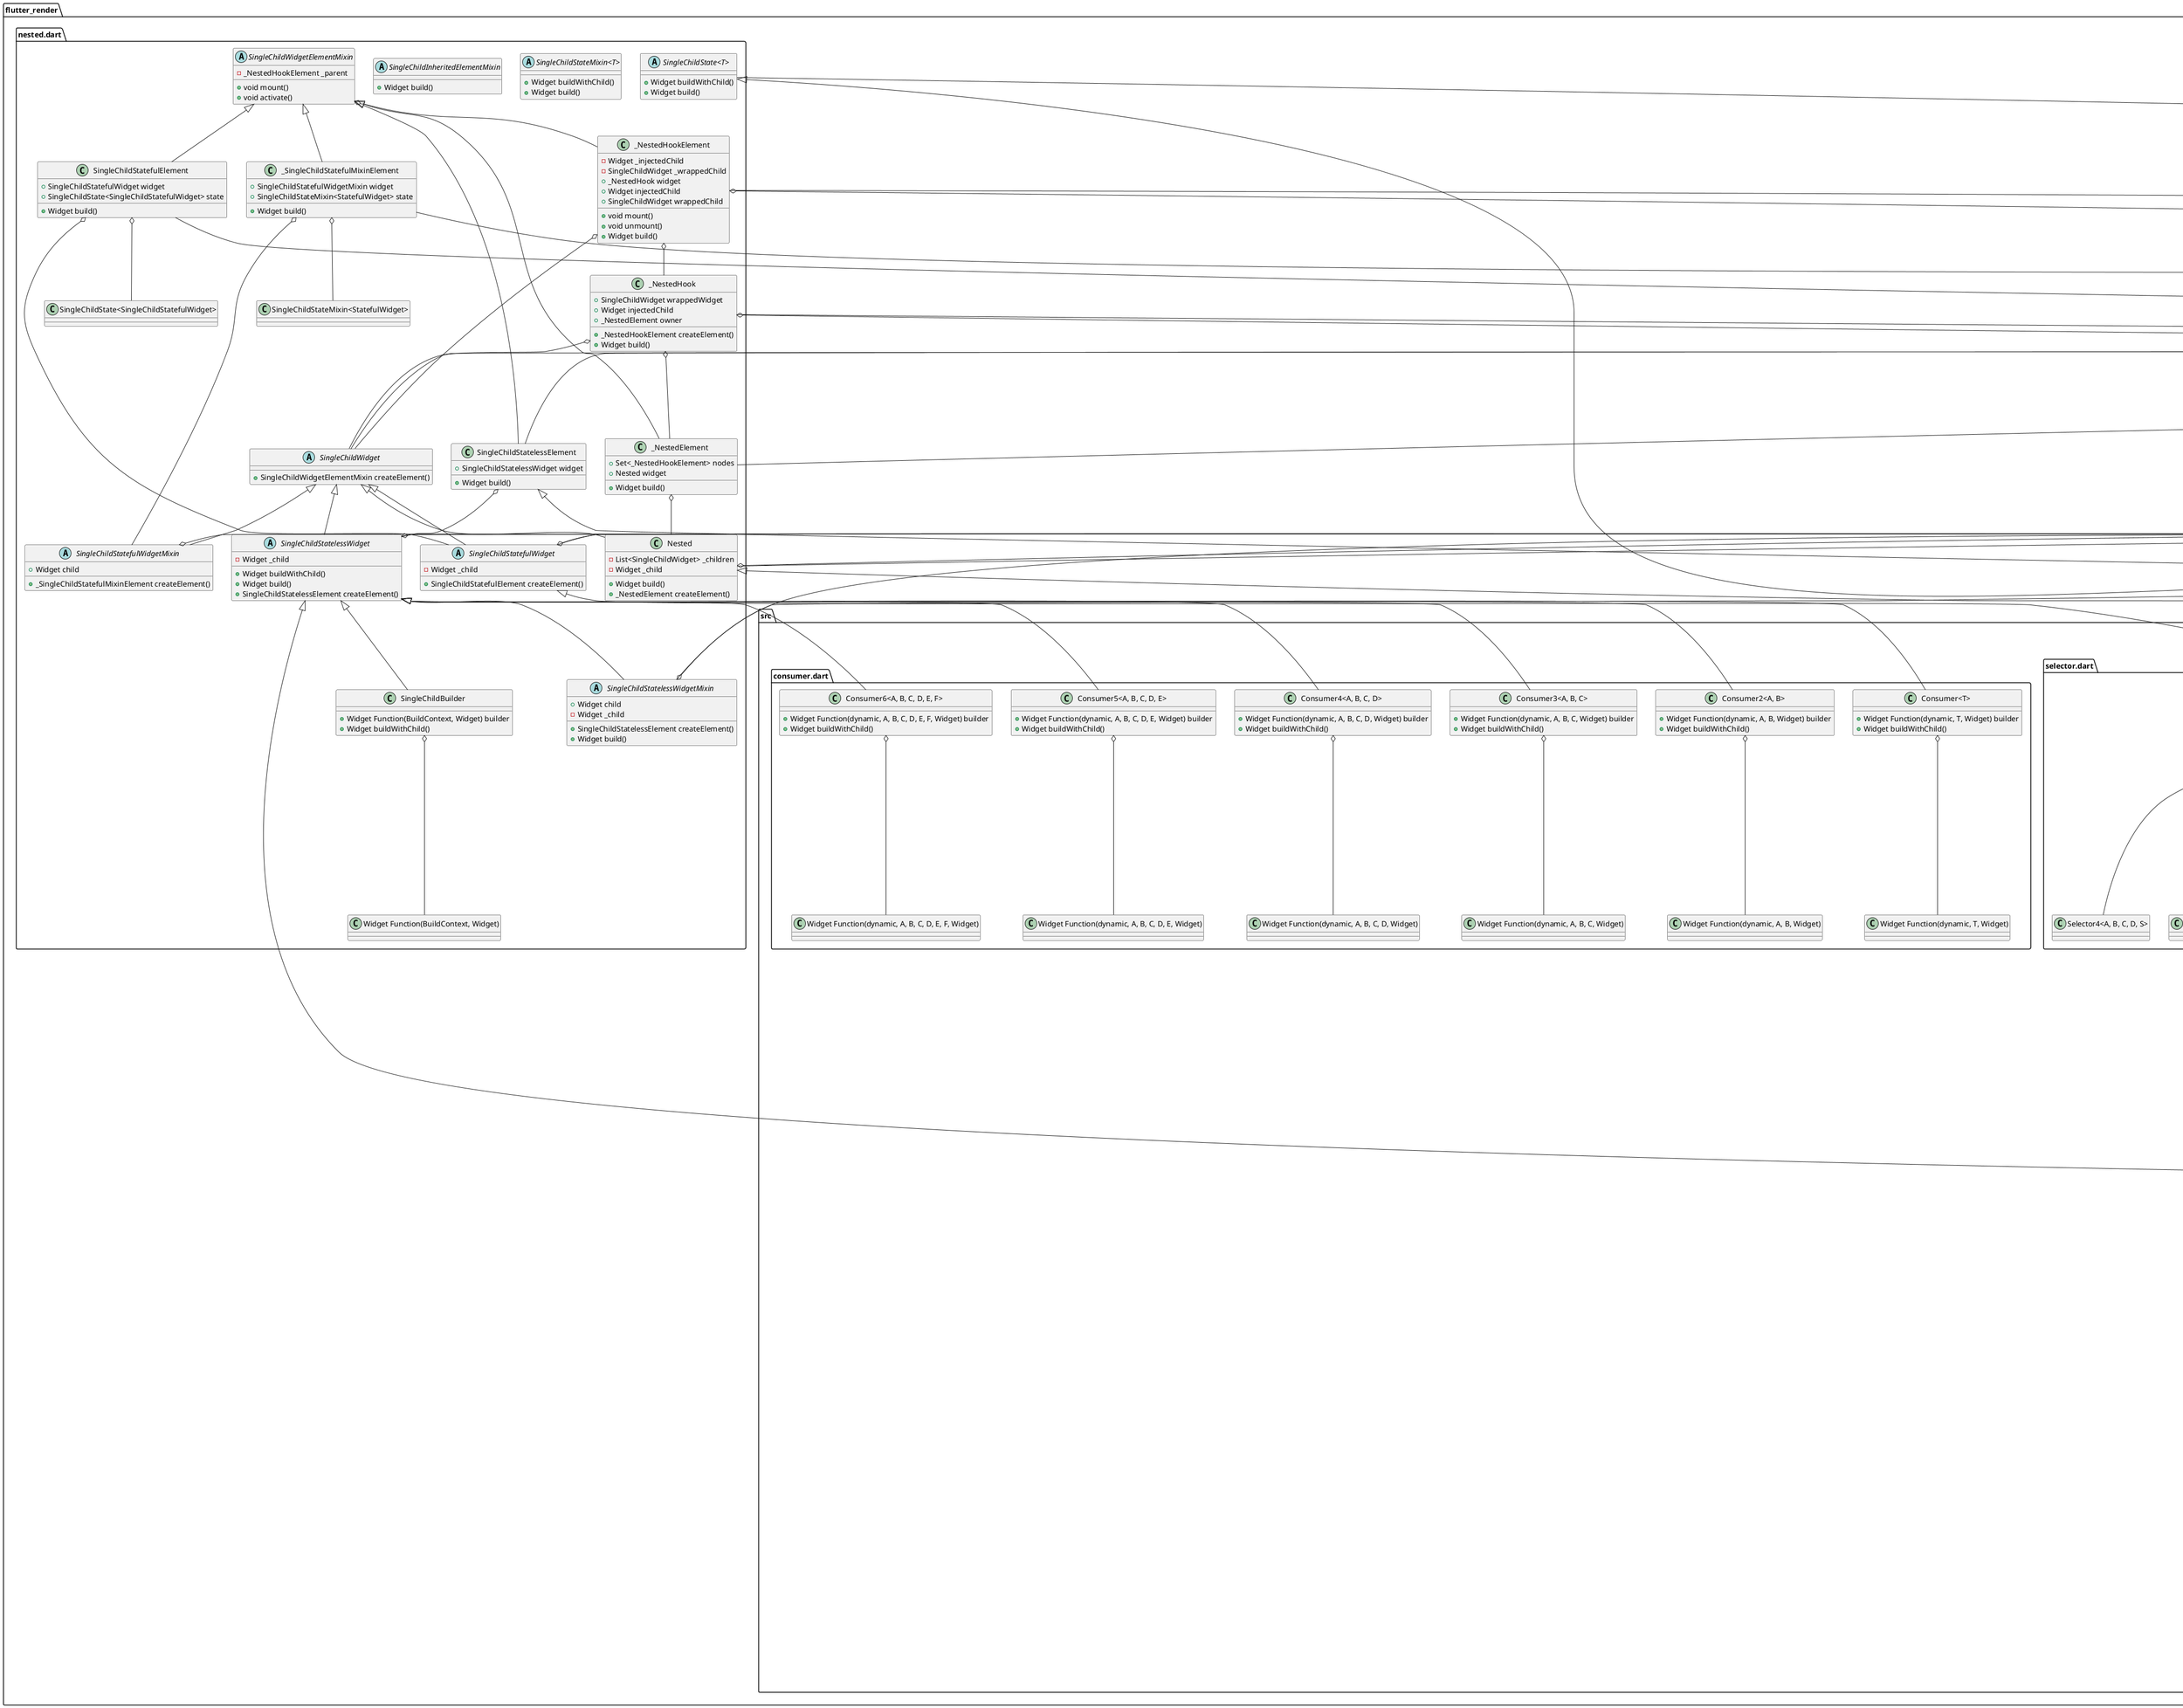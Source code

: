 @startuml
set namespaceSeparator ::

abstract class "flutter_render::nested.dart::SingleChildWidgetElementMixin" {
  -_NestedHookElement _parent
  +void mount()
  +void activate()
}

"flutter_render::nested.dart::SingleChildWidgetElementMixin" o-- "flutter_render::nested.dart::_NestedHookElement"

abstract class "flutter_render::nested.dart::SingleChildStatelessWidgetMixin" {
  +Widget child
  -Widget _child
  +SingleChildStatelessElement createElement()
  +Widget build()
}

"flutter_render::nested.dart::SingleChildStatelessWidgetMixin" o-- "flutter::src::widgets::framework.dart::Widget"
"flutter::src::widgets::framework.dart::StatelessWidget" <|-- "flutter_render::nested.dart::SingleChildStatelessWidgetMixin"
"flutter_render::nested.dart::SingleChildStatelessWidget" <|-- "flutter_render::nested.dart::SingleChildStatelessWidgetMixin"

abstract class "flutter_render::nested.dart::SingleChildStatefulWidgetMixin" {
  +Widget child
  +_SingleChildStatefulMixinElement createElement()
}

"flutter_render::nested.dart::SingleChildStatefulWidgetMixin" o-- "flutter::src::widgets::framework.dart::Widget"
"flutter_render::nested.dart::SingleChildWidget" <|-- "flutter_render::nested.dart::SingleChildStatefulWidgetMixin"

abstract class "flutter_render::nested.dart::SingleChildStateMixin<T>" {
  +Widget buildWithChild()
  +Widget build()
}

abstract class "flutter_render::nested.dart::SingleChildInheritedElementMixin" {
  +Widget build()
}

class "flutter_render::nested.dart::Nested" {
  -List<SingleChildWidget> _children
  -Widget _child
  +Widget build()
  +_NestedElement createElement()
}

"flutter_render::nested.dart::Nested" o-- "flutter::src::widgets::framework.dart::Widget"
"flutter::src::widgets::framework.dart::StatelessWidget" <|-- "flutter_render::nested.dart::Nested"
"flutter_render::nested.dart::SingleChildWidget" <|-- "flutter_render::nested.dart::Nested"

class "flutter_render::nested.dart::_NestedElement" {
  +Set<_NestedHookElement> nodes
  +Nested widget
  +Widget build()
}

"flutter_render::nested.dart::_NestedElement" o-- "flutter_render::nested.dart::Nested"
"flutter::src::widgets::framework.dart::StatelessElement" <|-- "flutter_render::nested.dart::_NestedElement"
"flutter_render::nested.dart::SingleChildWidgetElementMixin" <|-- "flutter_render::nested.dart::_NestedElement"

class "flutter_render::nested.dart::_NestedHook" {
  +SingleChildWidget wrappedWidget
  +Widget injectedChild
  +_NestedElement owner
  +_NestedHookElement createElement()
  +Widget build()
}

"flutter_render::nested.dart::_NestedHook" o-- "flutter_render::nested.dart::SingleChildWidget"
"flutter_render::nested.dart::_NestedHook" o-- "flutter::src::widgets::framework.dart::Widget"
"flutter_render::nested.dart::_NestedHook" o-- "flutter_render::nested.dart::_NestedElement"
"flutter::src::widgets::framework.dart::StatelessWidget" <|-- "flutter_render::nested.dart::_NestedHook"

class "flutter_render::nested.dart::_NestedHookElement" {
  -Widget _injectedChild
  -SingleChildWidget _wrappedChild
  +_NestedHook widget
  +Widget injectedChild
  +SingleChildWidget wrappedChild
  +void mount()
  +void unmount()
  +Widget build()
}

"flutter_render::nested.dart::_NestedHookElement" o-- "flutter::src::widgets::framework.dart::Widget"
"flutter_render::nested.dart::_NestedHookElement" o-- "flutter_render::nested.dart::SingleChildWidget"
"flutter_render::nested.dart::_NestedHookElement" o-- "flutter_render::nested.dart::_NestedHook"
"flutter::src::widgets::framework.dart::StatelessElement" <|-- "flutter_render::nested.dart::_NestedHookElement"

abstract class "flutter_render::nested.dart::SingleChildWidget" {
  +SingleChildWidgetElementMixin createElement()
}

"flutter::src::widgets::framework.dart::Widget" <|-- "flutter_render::nested.dart::SingleChildWidget"

abstract class "flutter_render::nested.dart::SingleChildStatelessWidget" {
  -Widget _child
  +Widget buildWithChild()
  +Widget build()
  +SingleChildStatelessElement createElement()
}

"flutter_render::nested.dart::SingleChildStatelessWidget" o-- "flutter::src::widgets::framework.dart::Widget"
"flutter::src::widgets::framework.dart::StatelessWidget" <|-- "flutter_render::nested.dart::SingleChildStatelessWidget"
"flutter_render::nested.dart::SingleChildWidget" <|-- "flutter_render::nested.dart::SingleChildStatelessWidget"

class "flutter_render::nested.dart::SingleChildStatelessElement" {
  +SingleChildStatelessWidget widget
  +Widget build()
}

"flutter_render::nested.dart::SingleChildStatelessElement" o-- "flutter_render::nested.dart::SingleChildStatelessWidget"
"flutter::src::widgets::framework.dart::StatelessElement" <|-- "flutter_render::nested.dart::SingleChildStatelessElement"
"flutter_render::nested.dart::SingleChildWidgetElementMixin" <|-- "flutter_render::nested.dart::SingleChildStatelessElement"

abstract class "flutter_render::nested.dart::SingleChildStatefulWidget" {
  -Widget _child
  +SingleChildStatefulElement createElement()
}

"flutter_render::nested.dart::SingleChildStatefulWidget" o-- "flutter::src::widgets::framework.dart::Widget"
"flutter::src::widgets::framework.dart::StatefulWidget" <|-- "flutter_render::nested.dart::SingleChildStatefulWidget"
"flutter_render::nested.dart::SingleChildWidget" <|-- "flutter_render::nested.dart::SingleChildStatefulWidget"

abstract class "flutter_render::nested.dart::SingleChildState<T>" {
  +Widget buildWithChild()
  +Widget build()
}

"flutter::src::widgets::framework.dart::State<T>" <|-- "flutter_render::nested.dart::SingleChildState<T>"

class "flutter_render::nested.dart::SingleChildStatefulElement" {
  +SingleChildStatefulWidget widget
  +SingleChildState<SingleChildStatefulWidget> state
  +Widget build()
}

"flutter_render::nested.dart::SingleChildStatefulElement" o-- "flutter_render::nested.dart::SingleChildStatefulWidget"
"flutter_render::nested.dart::SingleChildStatefulElement" o-- "flutter_render::nested.dart::SingleChildState<SingleChildStatefulWidget>"
"flutter::src::widgets::framework.dart::StatefulElement" <|-- "flutter_render::nested.dart::SingleChildStatefulElement"
"flutter_render::nested.dart::SingleChildWidgetElementMixin" <|-- "flutter_render::nested.dart::SingleChildStatefulElement"

class "flutter_render::nested.dart::SingleChildBuilder" {
  +Widget Function(BuildContext, Widget) builder
  +Widget buildWithChild()
}

"flutter_render::nested.dart::SingleChildBuilder" o-- "flutter_render::nested.dart::Widget Function(BuildContext, Widget)"
"flutter_render::nested.dart::SingleChildStatelessWidget" <|-- "flutter_render::nested.dart::SingleChildBuilder"

class "flutter_render::nested.dart::_SingleChildStatefulMixinElement" {
  +SingleChildStatefulWidgetMixin widget
  +SingleChildStateMixin<StatefulWidget> state
  +Widget build()
}

"flutter_render::nested.dart::_SingleChildStatefulMixinElement" o-- "flutter_render::nested.dart::SingleChildStatefulWidgetMixin"
"flutter_render::nested.dart::_SingleChildStatefulMixinElement" o-- "flutter_render::nested.dart::SingleChildStateMixin<StatefulWidget>"
"flutter::src::widgets::framework.dart::StatefulElement" <|-- "flutter_render::nested.dart::_SingleChildStatefulMixinElement"
"flutter_render::nested.dart::SingleChildWidgetElementMixin" <|-- "flutter_render::nested.dart::_SingleChildStatefulMixinElement"

class "flutter_render::src::provider.dart::MultiProvider" {
}

"flutter_render::nested.dart::Nested" <|-- "flutter_render::src::provider.dart::MultiProvider"

class "flutter_render::src::provider.dart::Provider<T>" {
  {static} +void Function<T>(T) debugCheckInvalidValueType
  {static} +T of()
  {static} -_InheritedProviderScopeElement _inheritedElementOf()
}

"flutter_render::src::provider.dart::Provider<T>" o-- "flutter_render::src::provider.dart::void Function<T>(T)"
"flutter_render::src::provider.dart::InheritedProvider<T>" <|-- "flutter_render::src::provider.dart::Provider<T>"

class "flutter_render::src::provider.dart::ProviderNotFoundException" {
  +Type valueType
  +Type widgetType
  +String toString()
}

"dart::core::Exception" <|-- "flutter_render::src::provider.dart::ProviderNotFoundException"

class "flutter_render::src::provider.dart::InheritedProvider<T>" {
  -_Delegate<T> _delegate
  -bool _lazy
  -Widget Function(BuildContext, Widget) _builder
  +void debugFillProperties()
  +_InheritedProviderElement createElement()
  +Widget buildWithChild()
}

"flutter_render::src::provider.dart::InheritedProvider<T>" o-- "flutter_render::src::provider.dart::_Delegate<T>"
"flutter_render::src::provider.dart::InheritedProvider<T>" o-- "flutter::src::widgets::framework.dart::Widget Function(BuildContext, Widget)"
"flutter_render::nested.dart::SingleChildStatelessWidget" <|-- "flutter_render::src::provider.dart::InheritedProvider<T>"

class "flutter_render::src::provider.dart::_InheritedProviderElement<T>" {
  +void debugFillProperties()
}

"flutter_render::nested.dart::SingleChildStatelessElement" <|-- "flutter_render::src::provider.dart::_InheritedProviderElement<T>"

abstract class "flutter_render::src::provider.dart::InheritedContext<T>" {
  +T value
  +bool hasValue
  +void markNeedsNotifyDependents()
}

class "flutter_render::src::provider.dart::_InheritedProviderScope<T>" {
  +InheritedProvider<T> owner
  +bool updateShouldNotify()
  +_InheritedProviderScopeElement createElement()
}

"flutter_render::src::provider.dart::_InheritedProviderScope<T>" o-- "flutter_render::src::provider.dart::InheritedProvider<T>"
"flutter::src::widgets::framework.dart::InheritedWidget" <|-- "flutter_render::src::provider.dart::_InheritedProviderScope<T>"

class "flutter_render::src::provider.dart::_Dependency<T>" {
  +bool shouldClearSelectors
  +bool shouldClearMutationScheduled
  +List<bool Function(T)> selectors
}

class "flutter_render::src::provider.dart::_InheritedProviderScopeElement<T>" {
  -bool _shouldNotifyDependents
  -bool _debugInheritLocked
  -bool _isNotifyDependentsEnabled
  -bool _firstBuild
  -bool _updatedShouldNotify
  -bool _isBuildFromExternalSources
  -_DelegateState<T, _Delegate<T>> _delegateState
  +_InheritedProviderScope<T> widget
  +bool hasValue
  +T value
  +void updateDependencies()
  +void notifyDependent()
  +void performRebuild()
  +void update()
  +void updated()
  +void didChangeDependencies()
  +Widget build()
  +void unmount()
  +void markNeedsNotifyDependents()
  -bool _debugSetInheritedLock()
  +InheritedWidget dependOnInheritedElement()
  +void debugFillProperties()
}

"flutter_render::src::provider.dart::_InheritedProviderScopeElement<T>" o-- "flutter_render::src::provider.dart::_DelegateState<T, _Delegate<T>>"
"flutter_render::src::provider.dart::_InheritedProviderScopeElement<T>" o-- "flutter_render::src::provider.dart::_InheritedProviderScope<T>"
"flutter::src::widgets::framework.dart::InheritedElement" <|-- "flutter_render::src::provider.dart::_InheritedProviderScopeElement<T>"
"flutter_render::src::provider.dart::InheritedContext<T>" <|-- "flutter_render::src::provider.dart::_InheritedProviderScopeElement<T>"

abstract class "flutter_render::src::provider.dart::_Delegate<T>" {
  +_DelegateState createState()
  +void debugFillProperties()
}

abstract class "flutter_render::src::provider.dart::_DelegateState<T, D>" {
  +_InheritedProviderScopeElement<T> element
  +T value
  +D delegate
  +bool hasValue
  +bool debugSetInheritedLock()
  +bool willUpdateDelegate()
  +void dispose()
  +void debugFillProperties()
  +void build()
}

"flutter_render::src::provider.dart::_DelegateState<T, D>" o-- "flutter_render::src::provider.dart::_InheritedProviderScopeElement<T>"

class "flutter_render::src::provider.dart::_CreateInheritedProvider<T>" {
  +T Function(dynamic) create
  +T Function(dynamic, T) update
  -bool Function(T, T) _updateShouldNotify
  +void Function(T) debugCheckInvalidValueType
  +void Function() Function(InheritedContext<T>, T) startListening
  +void Function(dynamic, T) dispose
  +_CreateInheritedProviderState createState()
}

"flutter_render::src::provider.dart::_CreateInheritedProvider<T>" o-- "flutter_render::src::provider.dart::T Function(dynamic)"
"flutter_render::src::provider.dart::_CreateInheritedProvider<T>" o-- "flutter_render::src::provider.dart::T Function(dynamic, T)"
"flutter_render::src::provider.dart::_CreateInheritedProvider<T>" o-- "flutter_render::src::provider.dart::bool Function(T, T)"
"flutter_render::src::provider.dart::_CreateInheritedProvider<T>" o-- "flutter_render::src::provider.dart::void Function(T)"
"flutter_render::src::provider.dart::_CreateInheritedProvider<T>" o-- "flutter_render::src::provider.dart::void Function() Function(InheritedContext<T>, T)"
"flutter_render::src::provider.dart::_CreateInheritedProvider<T>" o-- "flutter_render::src::provider.dart::void Function(dynamic, T)"
"flutter_render::src::provider.dart::_Delegate<T>" <|-- "flutter_render::src::provider.dart::_CreateInheritedProvider<T>"

class "flutter_render::src::provider.dart::_CreateInheritedProviderState<T>" {
  -void Function() _removeListener
  -bool _didInitValue
  -T _value
  -_CreateInheritedProvider<T> _previousWidget
  +T value
  +bool hasValue
  +void dispose()
  +void debugFillProperties()
  +void build()
}

"flutter_render::src::provider.dart::_CreateInheritedProviderState<T>" o-- "dart::ui::void Function()"
"flutter_render::src::provider.dart::_CreateInheritedProviderState<T>" o-- "flutter_render::src::provider.dart::_CreateInheritedProvider<T>"
"flutter_render::src::provider.dart::_DelegateState<T, D>" <|-- "flutter_render::src::provider.dart::_CreateInheritedProviderState<T>"

class "flutter_render::src::provider.dart::_ValueInheritedProvider<T>" {
  +T value
  -bool Function(T, T) _updateShouldNotify
  +void Function() Function(InheritedContext<T>, T) startListening
  +void debugFillProperties()
  +_ValueInheritedProviderState createState()
}

"flutter_render::src::provider.dart::_ValueInheritedProvider<T>" o-- "flutter_render::src::provider.dart::bool Function(T, T)"
"flutter_render::src::provider.dart::_ValueInheritedProvider<T>" o-- "flutter_render::src::provider.dart::void Function() Function(InheritedContext<T>, T)"
"flutter_render::src::provider.dart::_Delegate<T>" <|-- "flutter_render::src::provider.dart::_ValueInheritedProvider<T>"

class "flutter_render::src::provider.dart::_ValueInheritedProviderState<T>" {
  -void Function() _removeListener
  +T value
  +bool hasValue
  +bool willUpdateDelegate()
  +void dispose()
  +void debugFillProperties()
}

"flutter_render::src::provider.dart::_ValueInheritedProviderState<T>" o-- "dart::ui::void Function()"
"flutter_render::src::provider.dart::_DelegateState<T, D>" <|-- "flutter_render::src::provider.dart::_ValueInheritedProviderState<T>"

class "flutter_render::src::provider.dart::DeferredInheritedProvider<T, R>" {
}

"flutter_render::src::provider.dart::InheritedProvider<T>" <|-- "flutter_render::src::provider.dart::DeferredInheritedProvider<T, R>"

abstract class "flutter_render::src::provider.dart::_DeferredDelegate<T, R>" {
  +bool Function(R, R) updateShouldNotify
  +void Function() Function(InheritedContext<R>, void Function(R), T, R) startListening
  +_DeferredDelegateState createState()
}

"flutter_render::src::provider.dart::_DeferredDelegate<T, R>" o-- "flutter_render::src::provider.dart::bool Function(R, R)"
"flutter_render::src::provider.dart::_DeferredDelegate<T, R>" o-- "flutter_render::src::provider.dart::void Function() Function(InheritedContext<R>, void Function(R), T, R)"
"flutter_render::src::provider.dart::_Delegate<T>" <|-- "flutter_render::src::provider.dart::_DeferredDelegate<T, R>"

abstract class "flutter_render::src::provider.dart::_DeferredDelegateState<T, R, W>" {
  -void Function() _removeListener
  -R _value
  -bool _hasValue
  +T controller
  +R value
  +bool isLoaded
  +bool hasValue
  +void dispose()
  +void setState()
}

"flutter_render::src::provider.dart::_DeferredDelegateState<T, R, W>" o-- "dart::ui::void Function()"
"flutter_render::src::provider.dart::_DelegateState<T, D>" <|-- "flutter_render::src::provider.dart::_DeferredDelegateState<T, R, W>"

class "flutter_render::src::provider.dart::_CreateDeferredInheritedProvider<T, R>" {
  +T Function(dynamic) create
  +void Function(dynamic, T) dispose
  +_CreateDeferredInheritedProviderElement createState()
}

"flutter_render::src::provider.dart::_CreateDeferredInheritedProvider<T, R>" o-- "flutter_render::src::provider.dart::T Function(dynamic)"
"flutter_render::src::provider.dart::_CreateDeferredInheritedProvider<T, R>" o-- "flutter_render::src::provider.dart::void Function(dynamic, T)"
"flutter_render::src::provider.dart::_DeferredDelegate<T, R>" <|-- "flutter_render::src::provider.dart::_CreateDeferredInheritedProvider<T, R>"

class "flutter_render::src::provider.dart::_CreateDeferredInheritedProviderElement<T, R>" {
  -bool _didBuild
  -T _controller
  +T controller
  +void dispose()
  +void debugFillProperties()
}

"flutter_render::src::provider.dart::_DeferredDelegateState<T, R, W>" <|-- "flutter_render::src::provider.dart::_CreateDeferredInheritedProviderElement<T, R>"

class "flutter_render::src::provider.dart::_ValueDeferredInheritedProvider<T, R>" {
  +T value
  +_ValueDeferredInheritedProviderState createState()
  +void debugFillProperties()
}

"flutter_render::src::provider.dart::_DeferredDelegate<T, R>" <|-- "flutter_render::src::provider.dart::_ValueDeferredInheritedProvider<T, R>"

class "flutter_render::src::provider.dart::_ValueDeferredInheritedProviderState<T, R>" {
  +T controller
  +bool willUpdateDelegate()
  +void debugFillProperties()
}

"flutter_render::src::provider.dart::_DeferredDelegateState<T, R, W>" <|-- "flutter_render::src::provider.dart::_ValueDeferredInheritedProviderState<T, R>"

class "flutter_render::src::async_provider.dart::StreamProvider<T>" {
}

"flutter_render::src::provider.dart::DeferredInheritedProvider<T, R>" <|-- "flutter_render::src::async_provider.dart::StreamProvider<T>"

class "flutter_render::src::async_provider.dart::FutureProvider<T>" {
}

"flutter_render::src::provider.dart::DeferredInheritedProvider<T, R>" <|-- "flutter_render::src::async_provider.dart::FutureProvider<T>"

class "flutter_render::src::selector.dart::Selector0<T>" {
  +Widget Function(BuildContext, T, Widget) builder
  +T Function(BuildContext) selector
  -bool Function(T, T) _shouldRebuild
  +_Selector0State createState()
}

"flutter_render::src::selector.dart::Selector0<T>" o-- "flutter::src::widgets::value_listenable_builder.dart::Widget Function(BuildContext, T, Widget)"
"flutter_render::src::selector.dart::Selector0<T>" o-- "flutter_render::src::selector.dart::T Function(BuildContext)"
"flutter_render::src::selector.dart::Selector0<T>" o-- "flutter_render::src::selector.dart::bool Function(T, T)"
"flutter_render::nested.dart::SingleChildStatefulWidget" <|-- "flutter_render::src::selector.dart::Selector0<T>"

class "flutter_render::src::selector.dart::_Selector0State<T>" {
  +T value
  +Widget cache
  +Widget oldWidget
  +Widget buildWithChild()
}

"flutter_render::src::selector.dart::_Selector0State<T>" o-- "flutter::src::widgets::framework.dart::Widget"
"flutter_render::nested.dart::SingleChildState<T>" <|-- "flutter_render::src::selector.dart::_Selector0State<T>"

class "flutter_render::src::selector.dart::Selector<A, S>" {
}

"flutter_render::src::selector.dart::Selector0<T>" <|-- "flutter_render::src::selector.dart::Selector<A, S>"

class "flutter_render::src::selector.dart::Selector2<A, B, S>" {
}

"flutter_render::src::selector.dart::Selector0<T>" <|-- "flutter_render::src::selector.dart::Selector2<A, B, S>"

class "flutter_render::src::selector.dart::Selector3<A, B, C, S>" {
}

"flutter_render::src::selector.dart::Selector0<T>" <|-- "flutter_render::src::selector.dart::Selector3<A, B, C, S>"

class "flutter_render::src::selector.dart::Selector4<A, B, C, D, S>" {
}

"flutter_render::src::selector.dart::Selector0<T>" <|-- "flutter_render::src::selector.dart::Selector4<A, B, C, D, S>"

class "flutter_render::src::selector.dart::Selector5<A, B, C, D, E, S>" {
}

"flutter_render::src::selector.dart::Selector0<T>" <|-- "flutter_render::src::selector.dart::Selector5<A, B, C, D, E, S>"

class "flutter_render::src::selector.dart::Selector6<A, B, C, D, E, F, S>" {
}

"flutter_render::src::selector.dart::Selector0<T>" <|-- "flutter_render::src::selector.dart::Selector6<A, B, C, D, E, F, S>"

class "flutter_render::src::listenable_provider.dart::ListenableProvider<T>" {
  {static} -null _startListening()
}

"flutter_render::src::provider.dart::InheritedProvider<T>" <|-- "flutter_render::src::listenable_provider.dart::ListenableProvider<T>"

class "flutter_render::src::listenable_provider.dart::ListenableProxyProvider0<R>" {
}

"flutter_render::src::provider.dart::InheritedProvider<T>" <|-- "flutter_render::src::listenable_provider.dart::ListenableProxyProvider0<R>"

class "flutter_render::src::listenable_provider.dart::ListenableProxyProvider<T, R>" {
}

"flutter_render::src::listenable_provider.dart::ListenableProxyProvider0<R>" <|-- "flutter_render::src::listenable_provider.dart::ListenableProxyProvider<T, R>"

class "flutter_render::src::listenable_provider.dart::ListenableProxyProvider2<T, T2, R>" {
}

"flutter_render::src::listenable_provider.dart::ListenableProxyProvider0<R>" <|-- "flutter_render::src::listenable_provider.dart::ListenableProxyProvider2<T, T2, R>"

class "flutter_render::src::listenable_provider.dart::ListenableProxyProvider3<T, T2, T3, R>" {
}

"flutter_render::src::listenable_provider.dart::ListenableProxyProvider0<R>" <|-- "flutter_render::src::listenable_provider.dart::ListenableProxyProvider3<T, T2, T3, R>"

class "flutter_render::src::listenable_provider.dart::ListenableProxyProvider4<T, T2, T3, T4, R>" {
}

"flutter_render::src::listenable_provider.dart::ListenableProxyProvider0<R>" <|-- "flutter_render::src::listenable_provider.dart::ListenableProxyProvider4<T, T2, T3, T4, R>"

class "flutter_render::src::listenable_provider.dart::ListenableProxyProvider5<T, T2, T3, T4, T5, R>" {
}

"flutter_render::src::listenable_provider.dart::ListenableProxyProvider0<R>" <|-- "flutter_render::src::listenable_provider.dart::ListenableProxyProvider5<T, T2, T3, T4, T5, R>"

class "flutter_render::src::listenable_provider.dart::ListenableProxyProvider6<T, T2, T3, T4, T5, T6, R>" {
}

"flutter_render::src::listenable_provider.dart::ListenableProxyProvider0<R>" <|-- "flutter_render::src::listenable_provider.dart::ListenableProxyProvider6<T, T2, T3, T4, T5, T6, R>"

class "flutter_render::src::consumer.dart::Consumer<T>" {
  +Widget Function(dynamic, T, Widget) builder
  +Widget buildWithChild()
}

"flutter_render::src::consumer.dart::Consumer<T>" o-- "flutter_render::src::consumer.dart::Widget Function(dynamic, T, Widget)"
"flutter_render::nested.dart::SingleChildStatelessWidget" <|-- "flutter_render::src::consumer.dart::Consumer<T>"

class "flutter_render::src::consumer.dart::Consumer2<A, B>" {
  +Widget Function(dynamic, A, B, Widget) builder
  +Widget buildWithChild()
}

"flutter_render::src::consumer.dart::Consumer2<A, B>" o-- "flutter_render::src::consumer.dart::Widget Function(dynamic, A, B, Widget)"
"flutter_render::nested.dart::SingleChildStatelessWidget" <|-- "flutter_render::src::consumer.dart::Consumer2<A, B>"

class "flutter_render::src::consumer.dart::Consumer3<A, B, C>" {
  +Widget Function(dynamic, A, B, C, Widget) builder
  +Widget buildWithChild()
}

"flutter_render::src::consumer.dart::Consumer3<A, B, C>" o-- "flutter_render::src::consumer.dart::Widget Function(dynamic, A, B, C, Widget)"
"flutter_render::nested.dart::SingleChildStatelessWidget" <|-- "flutter_render::src::consumer.dart::Consumer3<A, B, C>"

class "flutter_render::src::consumer.dart::Consumer4<A, B, C, D>" {
  +Widget Function(dynamic, A, B, C, D, Widget) builder
  +Widget buildWithChild()
}

"flutter_render::src::consumer.dart::Consumer4<A, B, C, D>" o-- "flutter_render::src::consumer.dart::Widget Function(dynamic, A, B, C, D, Widget)"
"flutter_render::nested.dart::SingleChildStatelessWidget" <|-- "flutter_render::src::consumer.dart::Consumer4<A, B, C, D>"

class "flutter_render::src::consumer.dart::Consumer5<A, B, C, D, E>" {
  +Widget Function(dynamic, A, B, C, D, E, Widget) builder
  +Widget buildWithChild()
}

"flutter_render::src::consumer.dart::Consumer5<A, B, C, D, E>" o-- "flutter_render::src::consumer.dart::Widget Function(dynamic, A, B, C, D, E, Widget)"
"flutter_render::nested.dart::SingleChildStatelessWidget" <|-- "flutter_render::src::consumer.dart::Consumer5<A, B, C, D, E>"

class "flutter_render::src::consumer.dart::Consumer6<A, B, C, D, E, F>" {
  +Widget Function(dynamic, A, B, C, D, E, F, Widget) builder
  +Widget buildWithChild()
}

"flutter_render::src::consumer.dart::Consumer6<A, B, C, D, E, F>" o-- "flutter_render::src::consumer.dart::Widget Function(dynamic, A, B, C, D, E, F, Widget)"
"flutter_render::nested.dart::SingleChildStatelessWidget" <|-- "flutter_render::src::consumer.dart::Consumer6<A, B, C, D, E, F>"

class "flutter_render::src::change_notifier_provider.dart::ChangeNotifierProvider<T>" {
  {static} -void _dispose()
}

"flutter_render::src::listenable_provider.dart::ListenableProvider<T>" <|-- "flutter_render::src::change_notifier_provider.dart::ChangeNotifierProvider<T>"

class "flutter_render::src::change_notifier_provider.dart::ChangeNotifierProxyProvider<T, R>" {
}

"flutter_render::src::listenable_provider.dart::ListenableProxyProvider<T, R>" <|-- "flutter_render::src::change_notifier_provider.dart::ChangeNotifierProxyProvider<T, R>"

class "flutter_render::src::change_notifier_provider.dart::ChangeNotifierProxyProvider0<R>" {
}

"flutter_render::src::listenable_provider.dart::ListenableProxyProvider0<R>" <|-- "flutter_render::src::change_notifier_provider.dart::ChangeNotifierProxyProvider0<R>"

class "flutter_render::src::change_notifier_provider.dart::ChangeNotifierProxyProvider2<T, T2, R>" {
}

"flutter_render::src::listenable_provider.dart::ListenableProxyProvider2<T, T2, R>" <|-- "flutter_render::src::change_notifier_provider.dart::ChangeNotifierProxyProvider2<T, T2, R>"

class "flutter_render::src::change_notifier_provider.dart::ChangeNotifierProxyProvider3<T, T2, T3, R>" {
}

"flutter_render::src::listenable_provider.dart::ListenableProxyProvider3<T, T2, T3, R>" <|-- "flutter_render::src::change_notifier_provider.dart::ChangeNotifierProxyProvider3<T, T2, T3, R>"

class "flutter_render::src::change_notifier_provider.dart::ChangeNotifierProxyProvider4<T, T2, T3, T4, R>" {
}

"flutter_render::src::listenable_provider.dart::ListenableProxyProvider4<T, T2, T3, T4, R>" <|-- "flutter_render::src::change_notifier_provider.dart::ChangeNotifierProxyProvider4<T, T2, T3, T4, R>"

class "flutter_render::src::change_notifier_provider.dart::ChangeNotifierProxyProvider5<T, T2, T3, T4, T5, R>" {
}

"flutter_render::src::listenable_provider.dart::ListenableProxyProvider5<T, T2, T3, T4, T5, R>" <|-- "flutter_render::src::change_notifier_provider.dart::ChangeNotifierProxyProvider5<T, T2, T3, T4, T5, R>"

class "flutter_render::src::change_notifier_provider.dart::ChangeNotifierProxyProvider6<T, T2, T3, T4, T5, T6, R>" {
}

"flutter_render::src::listenable_provider.dart::ListenableProxyProvider6<T, T2, T3, T4, T5, T6, R>" <|-- "flutter_render::src::change_notifier_provider.dart::ChangeNotifierProxyProvider6<T, T2, T3, T4, T5, T6, R>"

class "flutter_render::src::value_listenable_provider.dart::ValueListenableProvider<T>" {
  {static} -void _dispose()
  {static} -null _startListening()
}

"flutter_render::src::provider.dart::DeferredInheritedProvider<T, R>" <|-- "flutter_render::src::value_listenable_provider.dart::ValueListenableProvider<T>"

class "flutter_render::src::proxy_provider.dart::ProxyProvider0<R>" {
}

"flutter_render::src::provider.dart::InheritedProvider<T>" <|-- "flutter_render::src::proxy_provider.dart::ProxyProvider0<R>"

class "flutter_render::src::proxy_provider.dart::ProxyProvider<T, R>" {
}

"flutter_render::src::proxy_provider.dart::ProxyProvider0<R>" <|-- "flutter_render::src::proxy_provider.dart::ProxyProvider<T, R>"

class "flutter_render::src::proxy_provider.dart::ProxyProvider2<T, T2, R>" {
}

"flutter_render::src::proxy_provider.dart::ProxyProvider0<R>" <|-- "flutter_render::src::proxy_provider.dart::ProxyProvider2<T, T2, R>"

class "flutter_render::src::proxy_provider.dart::ProxyProvider3<T, T2, T3, R>" {
}

"flutter_render::src::proxy_provider.dart::ProxyProvider0<R>" <|-- "flutter_render::src::proxy_provider.dart::ProxyProvider3<T, T2, T3, R>"

class "flutter_render::src::proxy_provider.dart::ProxyProvider4<T, T2, T3, T4, R>" {
}

"flutter_render::src::proxy_provider.dart::ProxyProvider0<R>" <|-- "flutter_render::src::proxy_provider.dart::ProxyProvider4<T, T2, T3, T4, R>"

class "flutter_render::src::proxy_provider.dart::ProxyProvider5<T, T2, T3, T4, T5, R>" {
}

"flutter_render::src::proxy_provider.dart::ProxyProvider0<R>" <|-- "flutter_render::src::proxy_provider.dart::ProxyProvider5<T, T2, T3, T4, T5, R>"

class "flutter_render::src::proxy_provider.dart::ProxyProvider6<T, T2, T3, T4, T5, T6, R>" {
}

"flutter_render::src::proxy_provider.dart::ProxyProvider0<R>" <|-- "flutter_render::src::proxy_provider.dart::ProxyProvider6<T, T2, T3, T4, T5, T6, R>"


@enduml